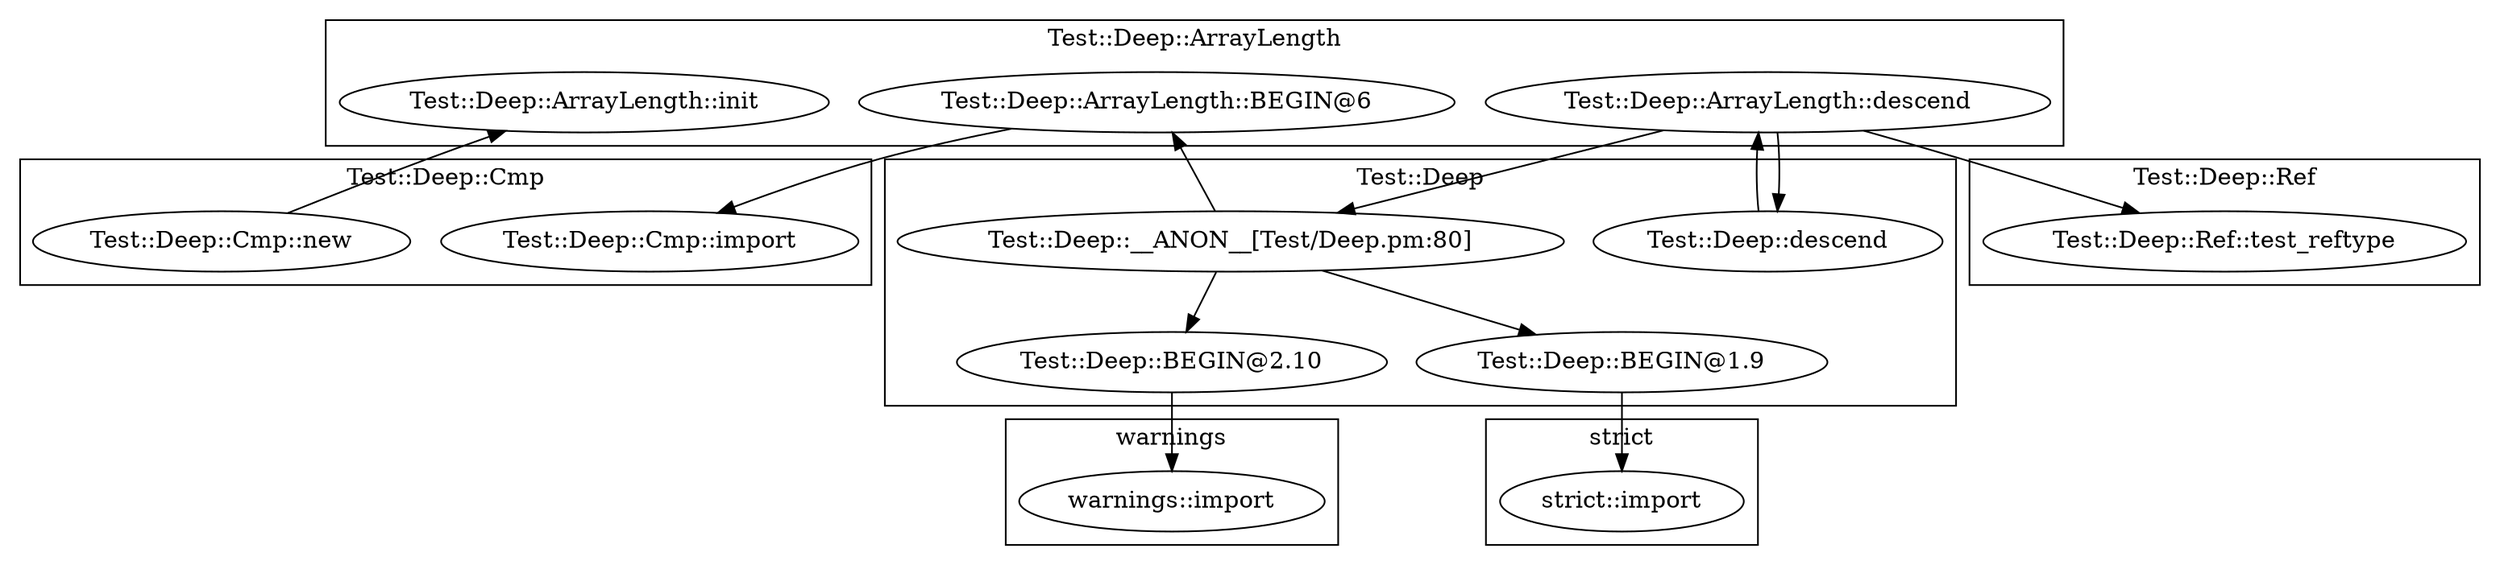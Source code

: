 digraph {
graph [overlap=false]
subgraph cluster_Test_Deep_ArrayLength {
	label="Test::Deep::ArrayLength";
	"Test::Deep::ArrayLength::init";
	"Test::Deep::ArrayLength::BEGIN@6";
	"Test::Deep::ArrayLength::descend";
}
subgraph cluster_Test_Deep {
	label="Test::Deep";
	"Test::Deep::descend";
	"Test::Deep::BEGIN@2.10";
	"Test::Deep::__ANON__[Test/Deep.pm:80]";
	"Test::Deep::BEGIN@1.9";
}
subgraph cluster_warnings {
	label="warnings";
	"warnings::import";
}
subgraph cluster_strict {
	label="strict";
	"strict::import";
}
subgraph cluster_Test_Deep_Ref {
	label="Test::Deep::Ref";
	"Test::Deep::Ref::test_reftype";
}
subgraph cluster_Test_Deep_Cmp {
	label="Test::Deep::Cmp";
	"Test::Deep::Cmp::import";
	"Test::Deep::Cmp::new";
}
"Test::Deep::ArrayLength::descend" -> "Test::Deep::Ref::test_reftype";
"Test::Deep::__ANON__[Test/Deep.pm:80]" -> "Test::Deep::ArrayLength::BEGIN@6";
"Test::Deep::__ANON__[Test/Deep.pm:80]" -> "Test::Deep::BEGIN@1.9";
"Test::Deep::__ANON__[Test/Deep.pm:80]" -> "Test::Deep::BEGIN@2.10";
"Test::Deep::Cmp::new" -> "Test::Deep::ArrayLength::init";
"Test::Deep::ArrayLength::BEGIN@6" -> "Test::Deep::Cmp::import";
"Test::Deep::BEGIN@2.10" -> "warnings::import";
"Test::Deep::ArrayLength::descend" -> "Test::Deep::descend";
"Test::Deep::ArrayLength::descend" -> "Test::Deep::__ANON__[Test/Deep.pm:80]";
"Test::Deep::descend" -> "Test::Deep::ArrayLength::descend";
"Test::Deep::BEGIN@1.9" -> "strict::import";
}
